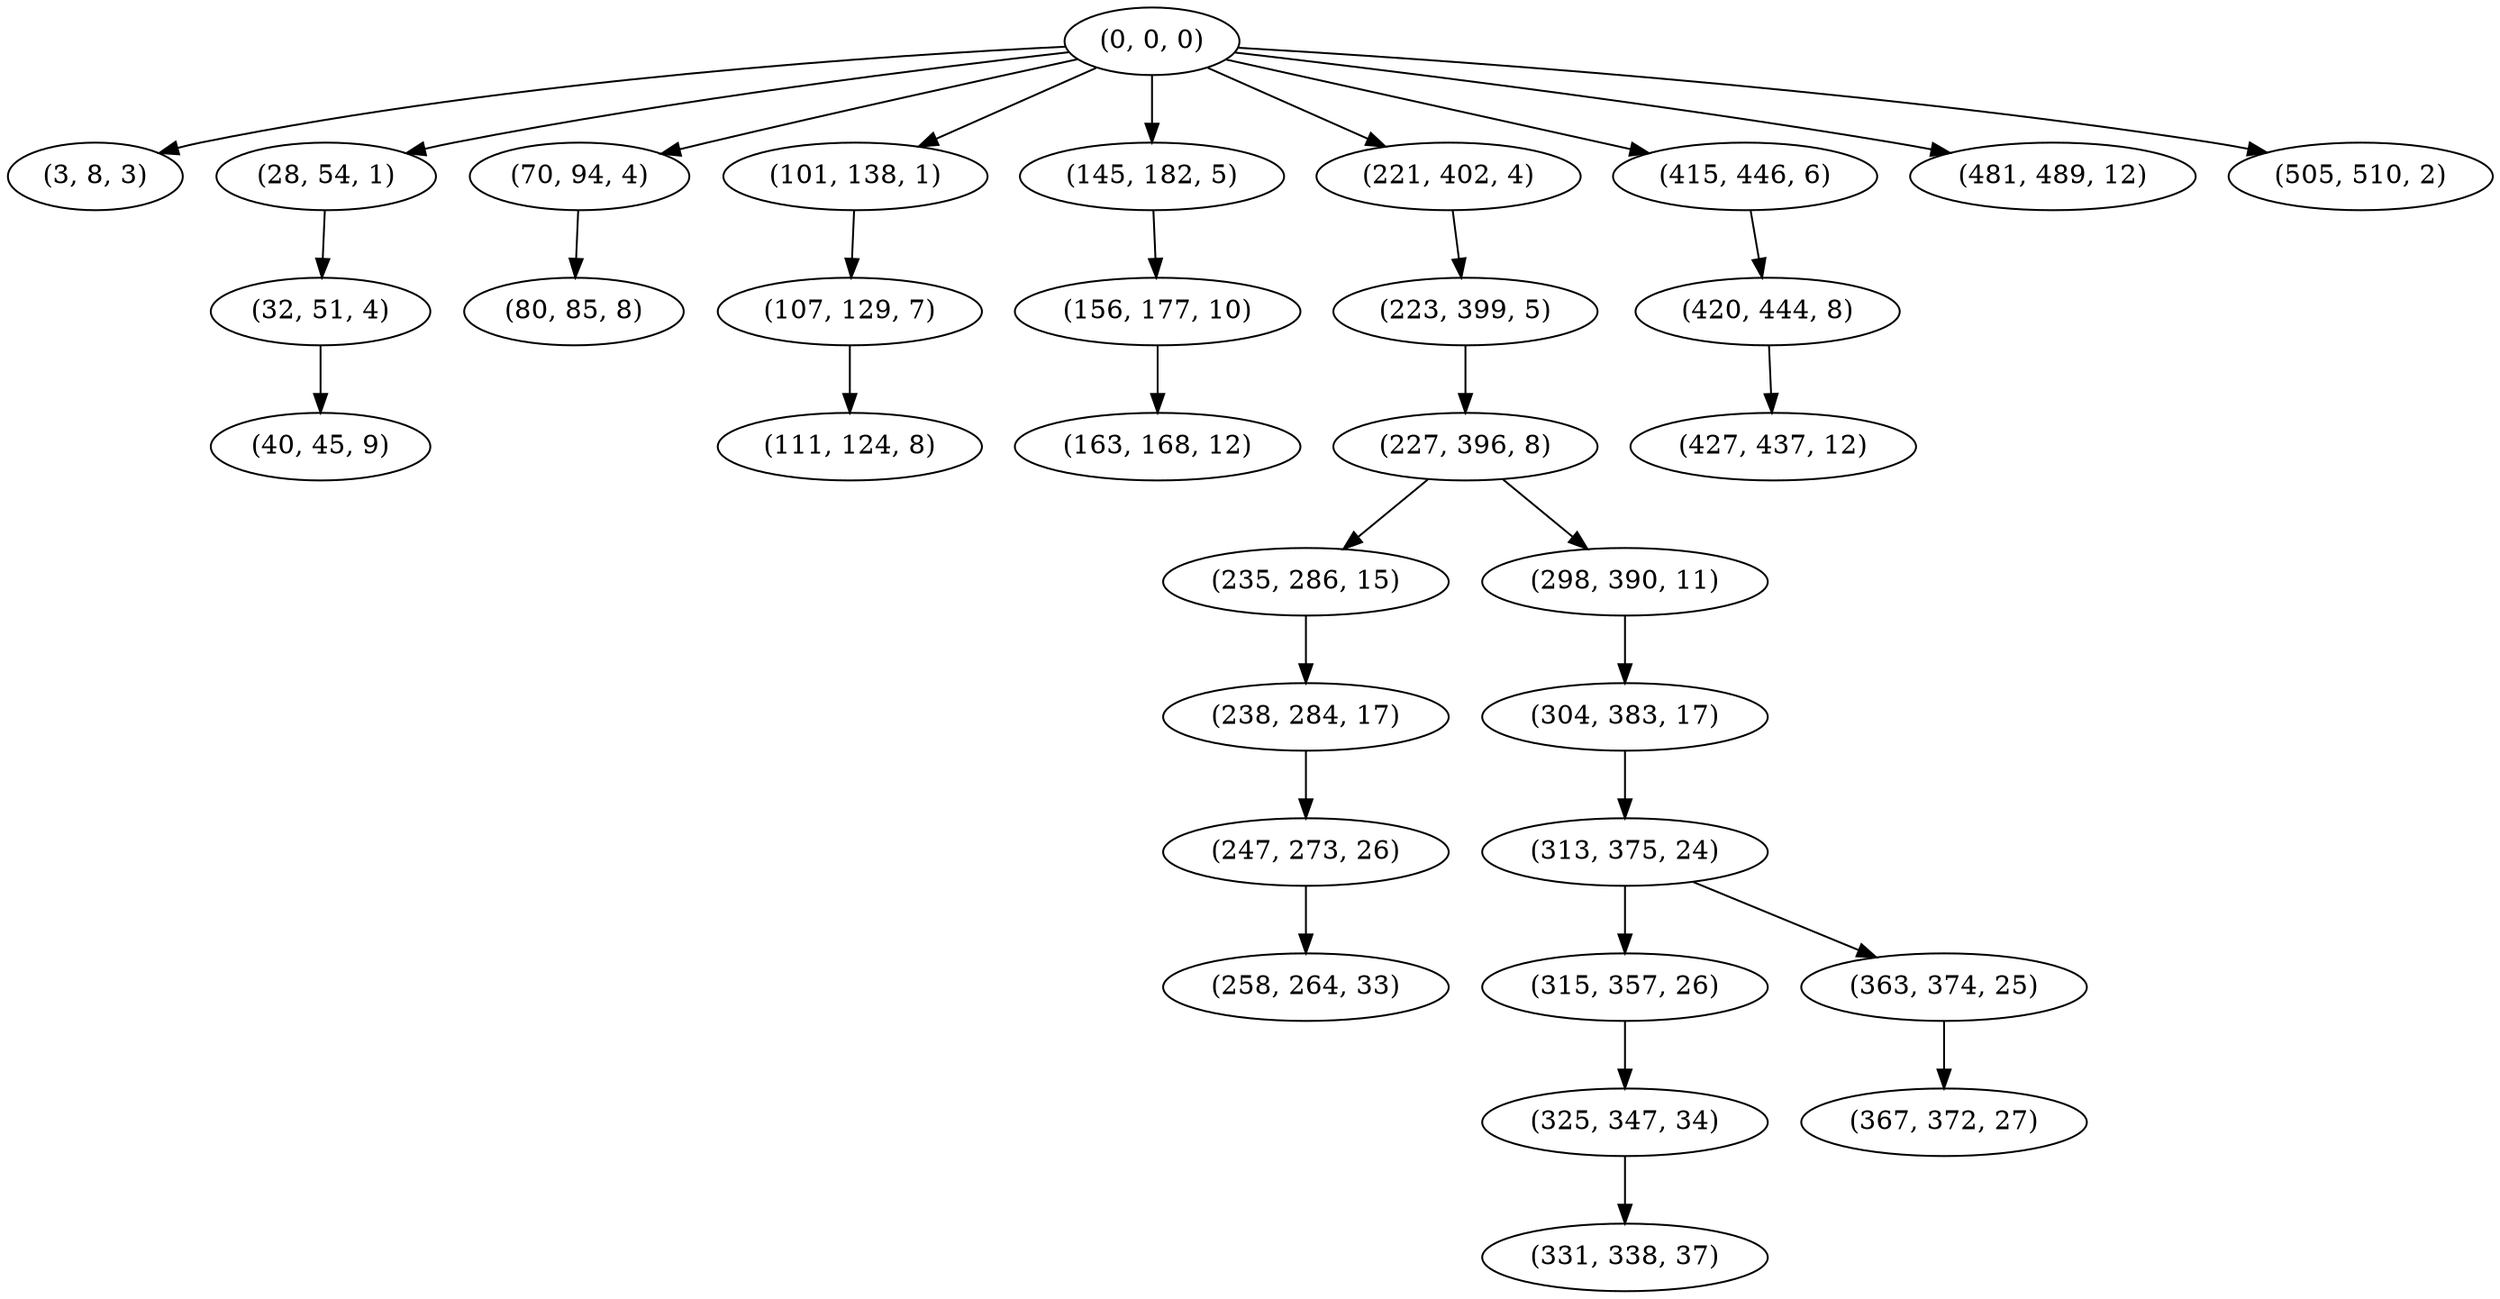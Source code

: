 digraph tree {
    "(0, 0, 0)";
    "(3, 8, 3)";
    "(28, 54, 1)";
    "(32, 51, 4)";
    "(40, 45, 9)";
    "(70, 94, 4)";
    "(80, 85, 8)";
    "(101, 138, 1)";
    "(107, 129, 7)";
    "(111, 124, 8)";
    "(145, 182, 5)";
    "(156, 177, 10)";
    "(163, 168, 12)";
    "(221, 402, 4)";
    "(223, 399, 5)";
    "(227, 396, 8)";
    "(235, 286, 15)";
    "(238, 284, 17)";
    "(247, 273, 26)";
    "(258, 264, 33)";
    "(298, 390, 11)";
    "(304, 383, 17)";
    "(313, 375, 24)";
    "(315, 357, 26)";
    "(325, 347, 34)";
    "(331, 338, 37)";
    "(363, 374, 25)";
    "(367, 372, 27)";
    "(415, 446, 6)";
    "(420, 444, 8)";
    "(427, 437, 12)";
    "(481, 489, 12)";
    "(505, 510, 2)";
    "(0, 0, 0)" -> "(3, 8, 3)";
    "(0, 0, 0)" -> "(28, 54, 1)";
    "(0, 0, 0)" -> "(70, 94, 4)";
    "(0, 0, 0)" -> "(101, 138, 1)";
    "(0, 0, 0)" -> "(145, 182, 5)";
    "(0, 0, 0)" -> "(221, 402, 4)";
    "(0, 0, 0)" -> "(415, 446, 6)";
    "(0, 0, 0)" -> "(481, 489, 12)";
    "(0, 0, 0)" -> "(505, 510, 2)";
    "(28, 54, 1)" -> "(32, 51, 4)";
    "(32, 51, 4)" -> "(40, 45, 9)";
    "(70, 94, 4)" -> "(80, 85, 8)";
    "(101, 138, 1)" -> "(107, 129, 7)";
    "(107, 129, 7)" -> "(111, 124, 8)";
    "(145, 182, 5)" -> "(156, 177, 10)";
    "(156, 177, 10)" -> "(163, 168, 12)";
    "(221, 402, 4)" -> "(223, 399, 5)";
    "(223, 399, 5)" -> "(227, 396, 8)";
    "(227, 396, 8)" -> "(235, 286, 15)";
    "(227, 396, 8)" -> "(298, 390, 11)";
    "(235, 286, 15)" -> "(238, 284, 17)";
    "(238, 284, 17)" -> "(247, 273, 26)";
    "(247, 273, 26)" -> "(258, 264, 33)";
    "(298, 390, 11)" -> "(304, 383, 17)";
    "(304, 383, 17)" -> "(313, 375, 24)";
    "(313, 375, 24)" -> "(315, 357, 26)";
    "(313, 375, 24)" -> "(363, 374, 25)";
    "(315, 357, 26)" -> "(325, 347, 34)";
    "(325, 347, 34)" -> "(331, 338, 37)";
    "(363, 374, 25)" -> "(367, 372, 27)";
    "(415, 446, 6)" -> "(420, 444, 8)";
    "(420, 444, 8)" -> "(427, 437, 12)";
}

